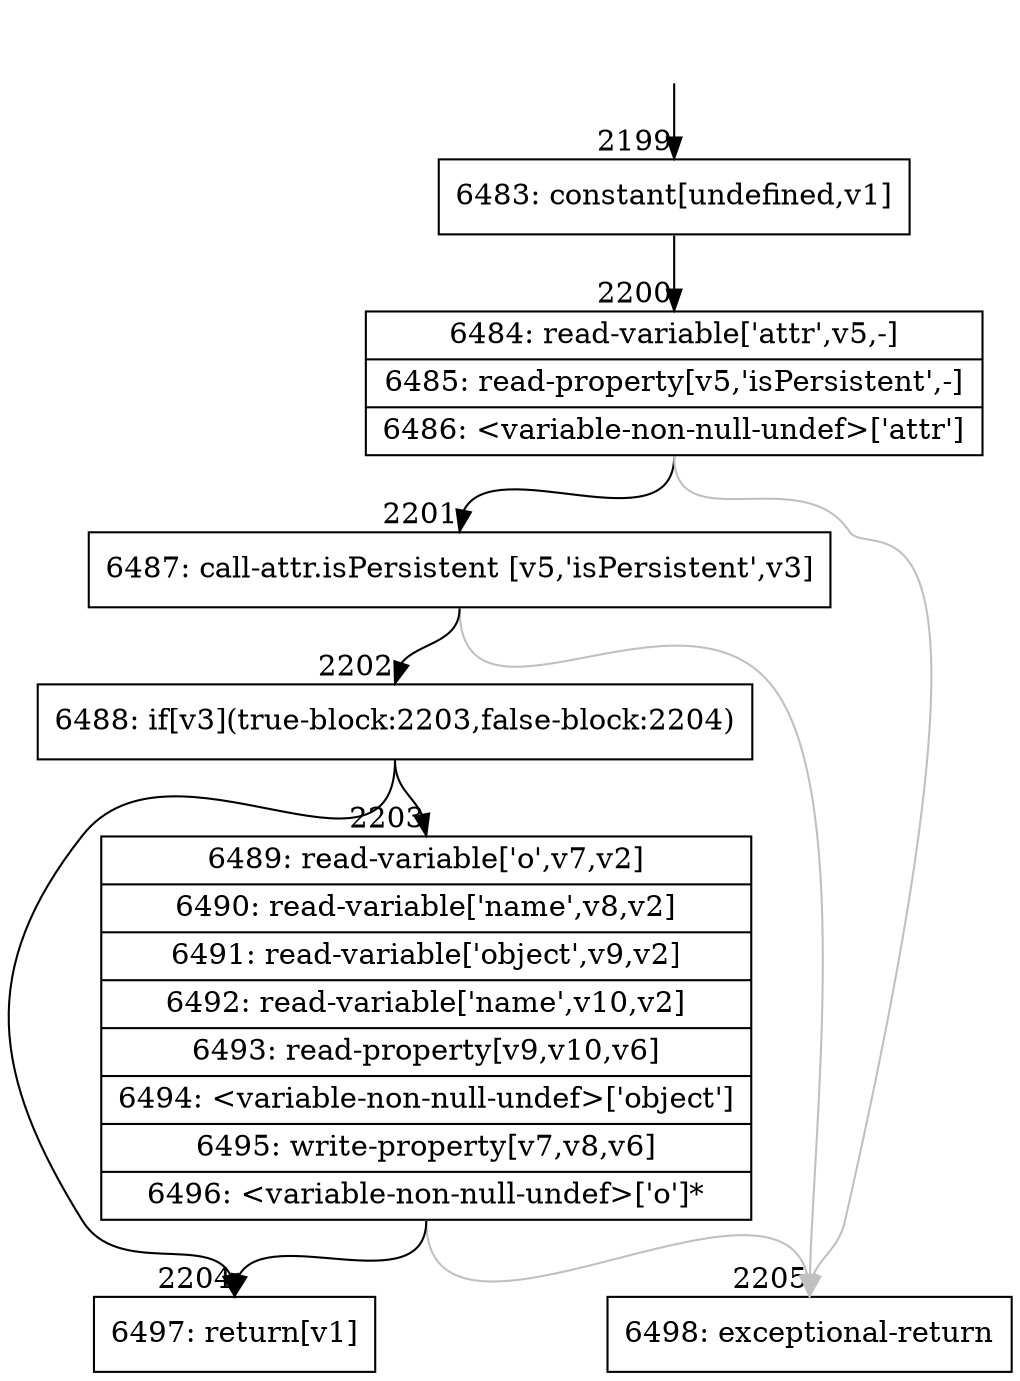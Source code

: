 digraph {
rankdir="TD"
BB_entry250[shape=none,label=""];
BB_entry250 -> BB2199 [tailport=s, headport=n, headlabel="    2199"]
BB2199 [shape=record label="{6483: constant[undefined,v1]}" ] 
BB2199 -> BB2200 [tailport=s, headport=n, headlabel="      2200"]
BB2200 [shape=record label="{6484: read-variable['attr',v5,-]|6485: read-property[v5,'isPersistent',-]|6486: \<variable-non-null-undef\>['attr']}" ] 
BB2200 -> BB2201 [tailport=s, headport=n, headlabel="      2201"]
BB2200 -> BB2205 [tailport=s, headport=n, color=gray, headlabel="      2205"]
BB2201 [shape=record label="{6487: call-attr.isPersistent [v5,'isPersistent',v3]}" ] 
BB2201 -> BB2202 [tailport=s, headport=n, headlabel="      2202"]
BB2201 -> BB2205 [tailport=s, headport=n, color=gray]
BB2202 [shape=record label="{6488: if[v3](true-block:2203,false-block:2204)}" ] 
BB2202 -> BB2203 [tailport=s, headport=n, headlabel="      2203"]
BB2202 -> BB2204 [tailport=s, headport=n, headlabel="      2204"]
BB2203 [shape=record label="{6489: read-variable['o',v7,v2]|6490: read-variable['name',v8,v2]|6491: read-variable['object',v9,v2]|6492: read-variable['name',v10,v2]|6493: read-property[v9,v10,v6]|6494: \<variable-non-null-undef\>['object']|6495: write-property[v7,v8,v6]|6496: \<variable-non-null-undef\>['o']*}" ] 
BB2203 -> BB2204 [tailport=s, headport=n]
BB2203 -> BB2205 [tailport=s, headport=n, color=gray]
BB2204 [shape=record label="{6497: return[v1]}" ] 
BB2205 [shape=record label="{6498: exceptional-return}" ] 
//#$~ 2617
}
